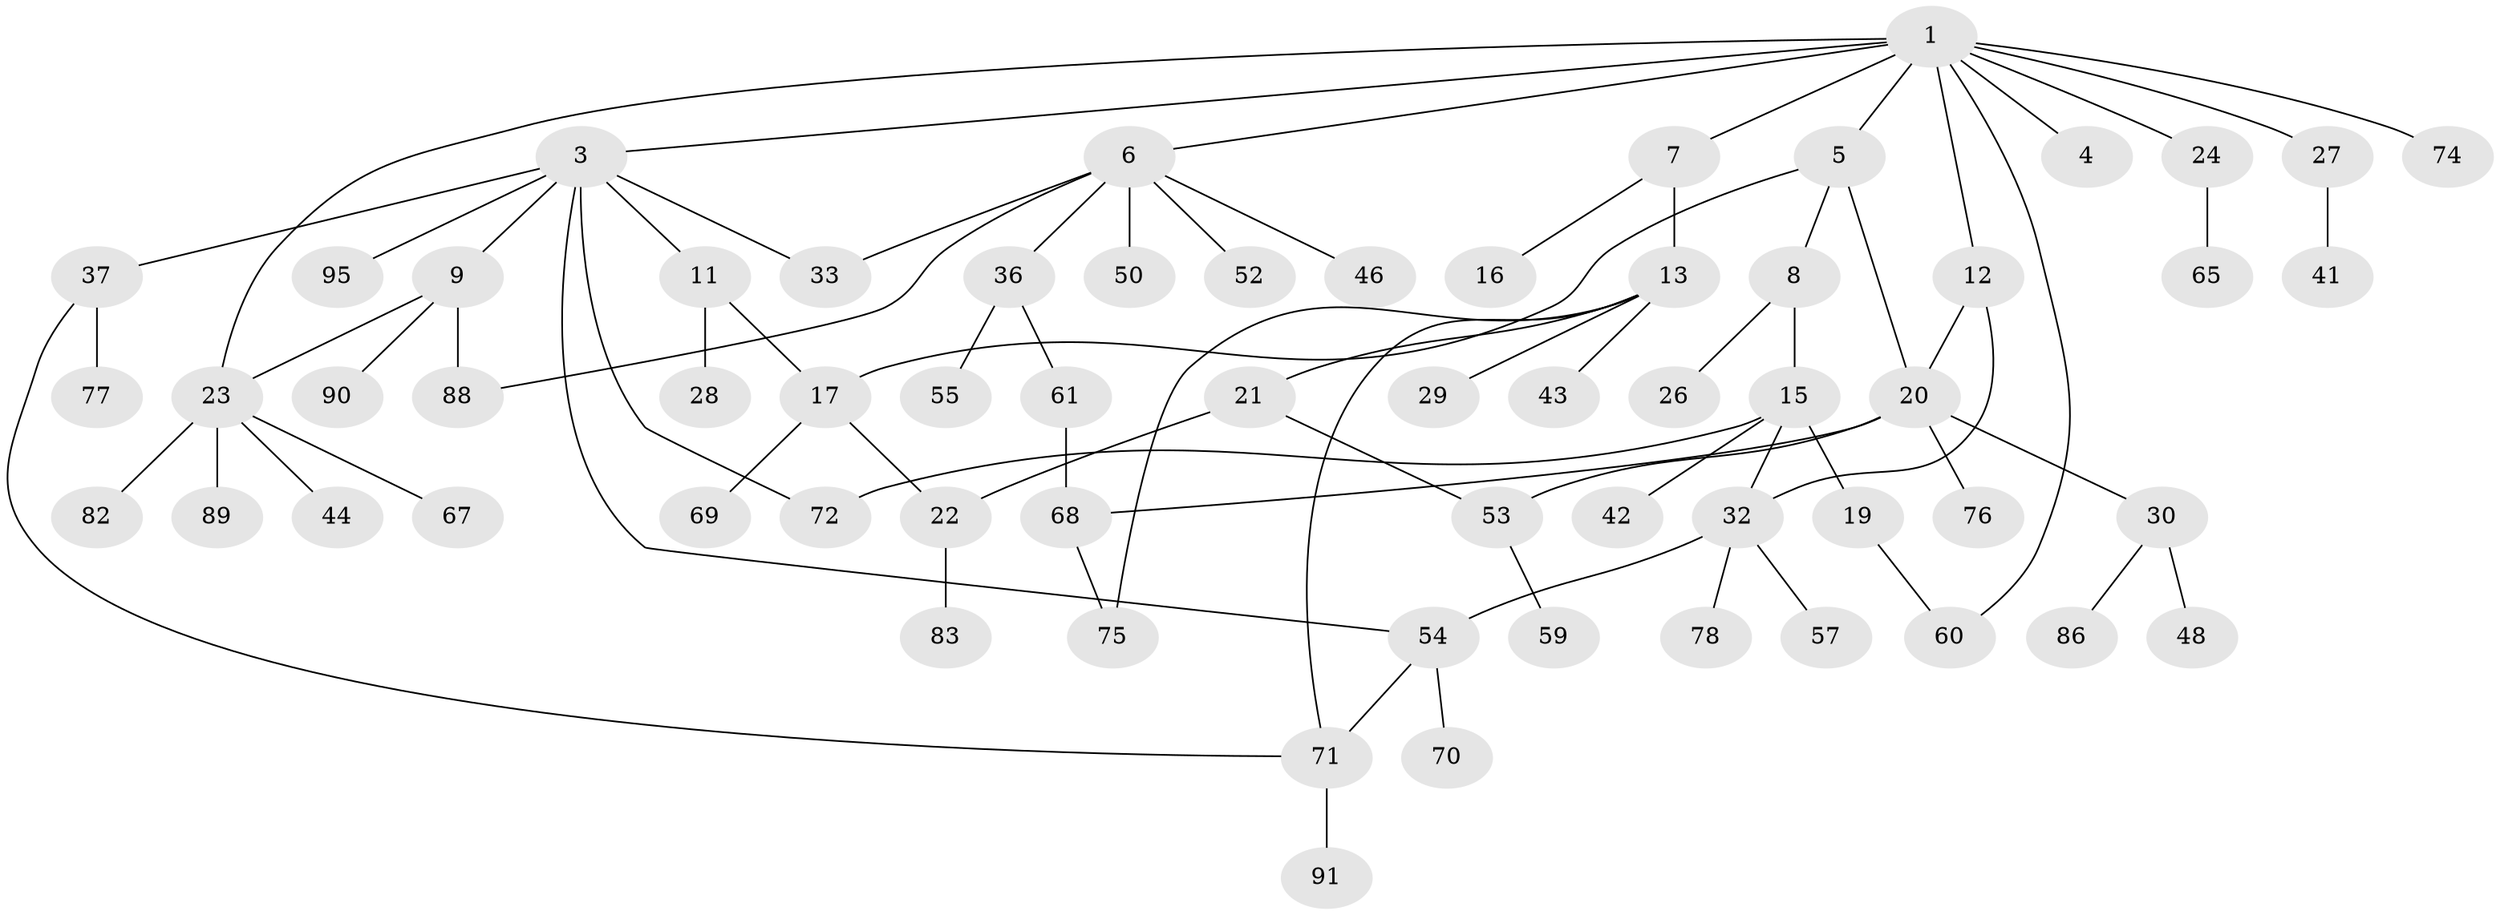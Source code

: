 // original degree distribution, {4: 0.17894736842105263, 9: 0.010526315789473684, 7: 0.010526315789473684, 1: 0.43157894736842106, 3: 0.17894736842105263, 5: 0.021052631578947368, 2: 0.16842105263157894}
// Generated by graph-tools (version 1.1) at 2025/10/02/27/25 16:10:53]
// undirected, 64 vertices, 78 edges
graph export_dot {
graph [start="1"]
  node [color=gray90,style=filled];
  1 [super="+2"];
  3 [super="+18"];
  4;
  5;
  6 [super="+10"];
  7 [super="+56"];
  8 [super="+34"];
  9 [super="+47"];
  11 [super="+51"];
  12;
  13 [super="+14"];
  15 [super="+39"];
  16;
  17 [super="+49"];
  19 [super="+62"];
  20 [super="+25"];
  21 [super="+58"];
  22 [super="+66"];
  23 [super="+35"];
  24 [super="+87"];
  26;
  27 [super="+31"];
  28 [super="+81"];
  29;
  30 [super="+85"];
  32 [super="+38"];
  33 [super="+45"];
  36;
  37 [super="+40"];
  41;
  42;
  43;
  44;
  46;
  48;
  50;
  52;
  53;
  54 [super="+63"];
  55;
  57 [super="+94"];
  59;
  60 [super="+64"];
  61 [super="+73"];
  65;
  67 [super="+93"];
  68 [super="+92"];
  69;
  70 [super="+84"];
  71 [super="+80"];
  72 [super="+79"];
  74;
  75;
  76;
  77;
  78;
  82;
  83;
  86;
  88;
  89;
  90;
  91;
  95;
  1 -- 6;
  1 -- 27;
  1 -- 3;
  1 -- 4;
  1 -- 5;
  1 -- 7;
  1 -- 74;
  1 -- 12;
  1 -- 24;
  1 -- 60;
  1 -- 23;
  3 -- 9;
  3 -- 11;
  3 -- 37;
  3 -- 95;
  3 -- 72;
  3 -- 33;
  3 -- 54;
  5 -- 8;
  5 -- 17;
  5 -- 20;
  6 -- 33;
  6 -- 50;
  6 -- 36;
  6 -- 52;
  6 -- 88;
  6 -- 46;
  7 -- 13;
  7 -- 16;
  8 -- 15;
  8 -- 26;
  9 -- 23;
  9 -- 88;
  9 -- 90;
  11 -- 28;
  11 -- 17;
  12 -- 32;
  12 -- 20;
  13 -- 71;
  13 -- 75;
  13 -- 21;
  13 -- 29;
  13 -- 43;
  15 -- 19;
  15 -- 32;
  15 -- 72;
  15 -- 42;
  17 -- 22;
  17 -- 69;
  19 -- 60;
  20 -- 30;
  20 -- 53;
  20 -- 68;
  20 -- 76;
  21 -- 22;
  21 -- 53;
  22 -- 83;
  23 -- 82;
  23 -- 89;
  23 -- 67;
  23 -- 44;
  24 -- 65;
  27 -- 41;
  30 -- 48;
  30 -- 86;
  32 -- 57;
  32 -- 54;
  32 -- 78;
  36 -- 55;
  36 -- 61;
  37 -- 77;
  37 -- 71;
  53 -- 59;
  54 -- 70;
  54 -- 71;
  61 -- 68;
  68 -- 75;
  71 -- 91;
}
